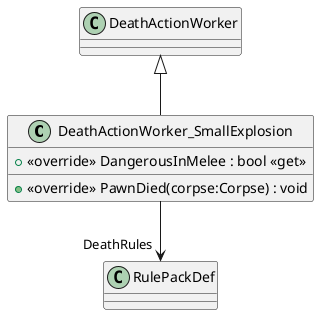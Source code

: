@startuml
class DeathActionWorker_SmallExplosion {
    + <<override>> DangerousInMelee : bool <<get>>
    + <<override>> PawnDied(corpse:Corpse) : void
}
DeathActionWorker <|-- DeathActionWorker_SmallExplosion
DeathActionWorker_SmallExplosion --> "DeathRules" RulePackDef
@enduml
